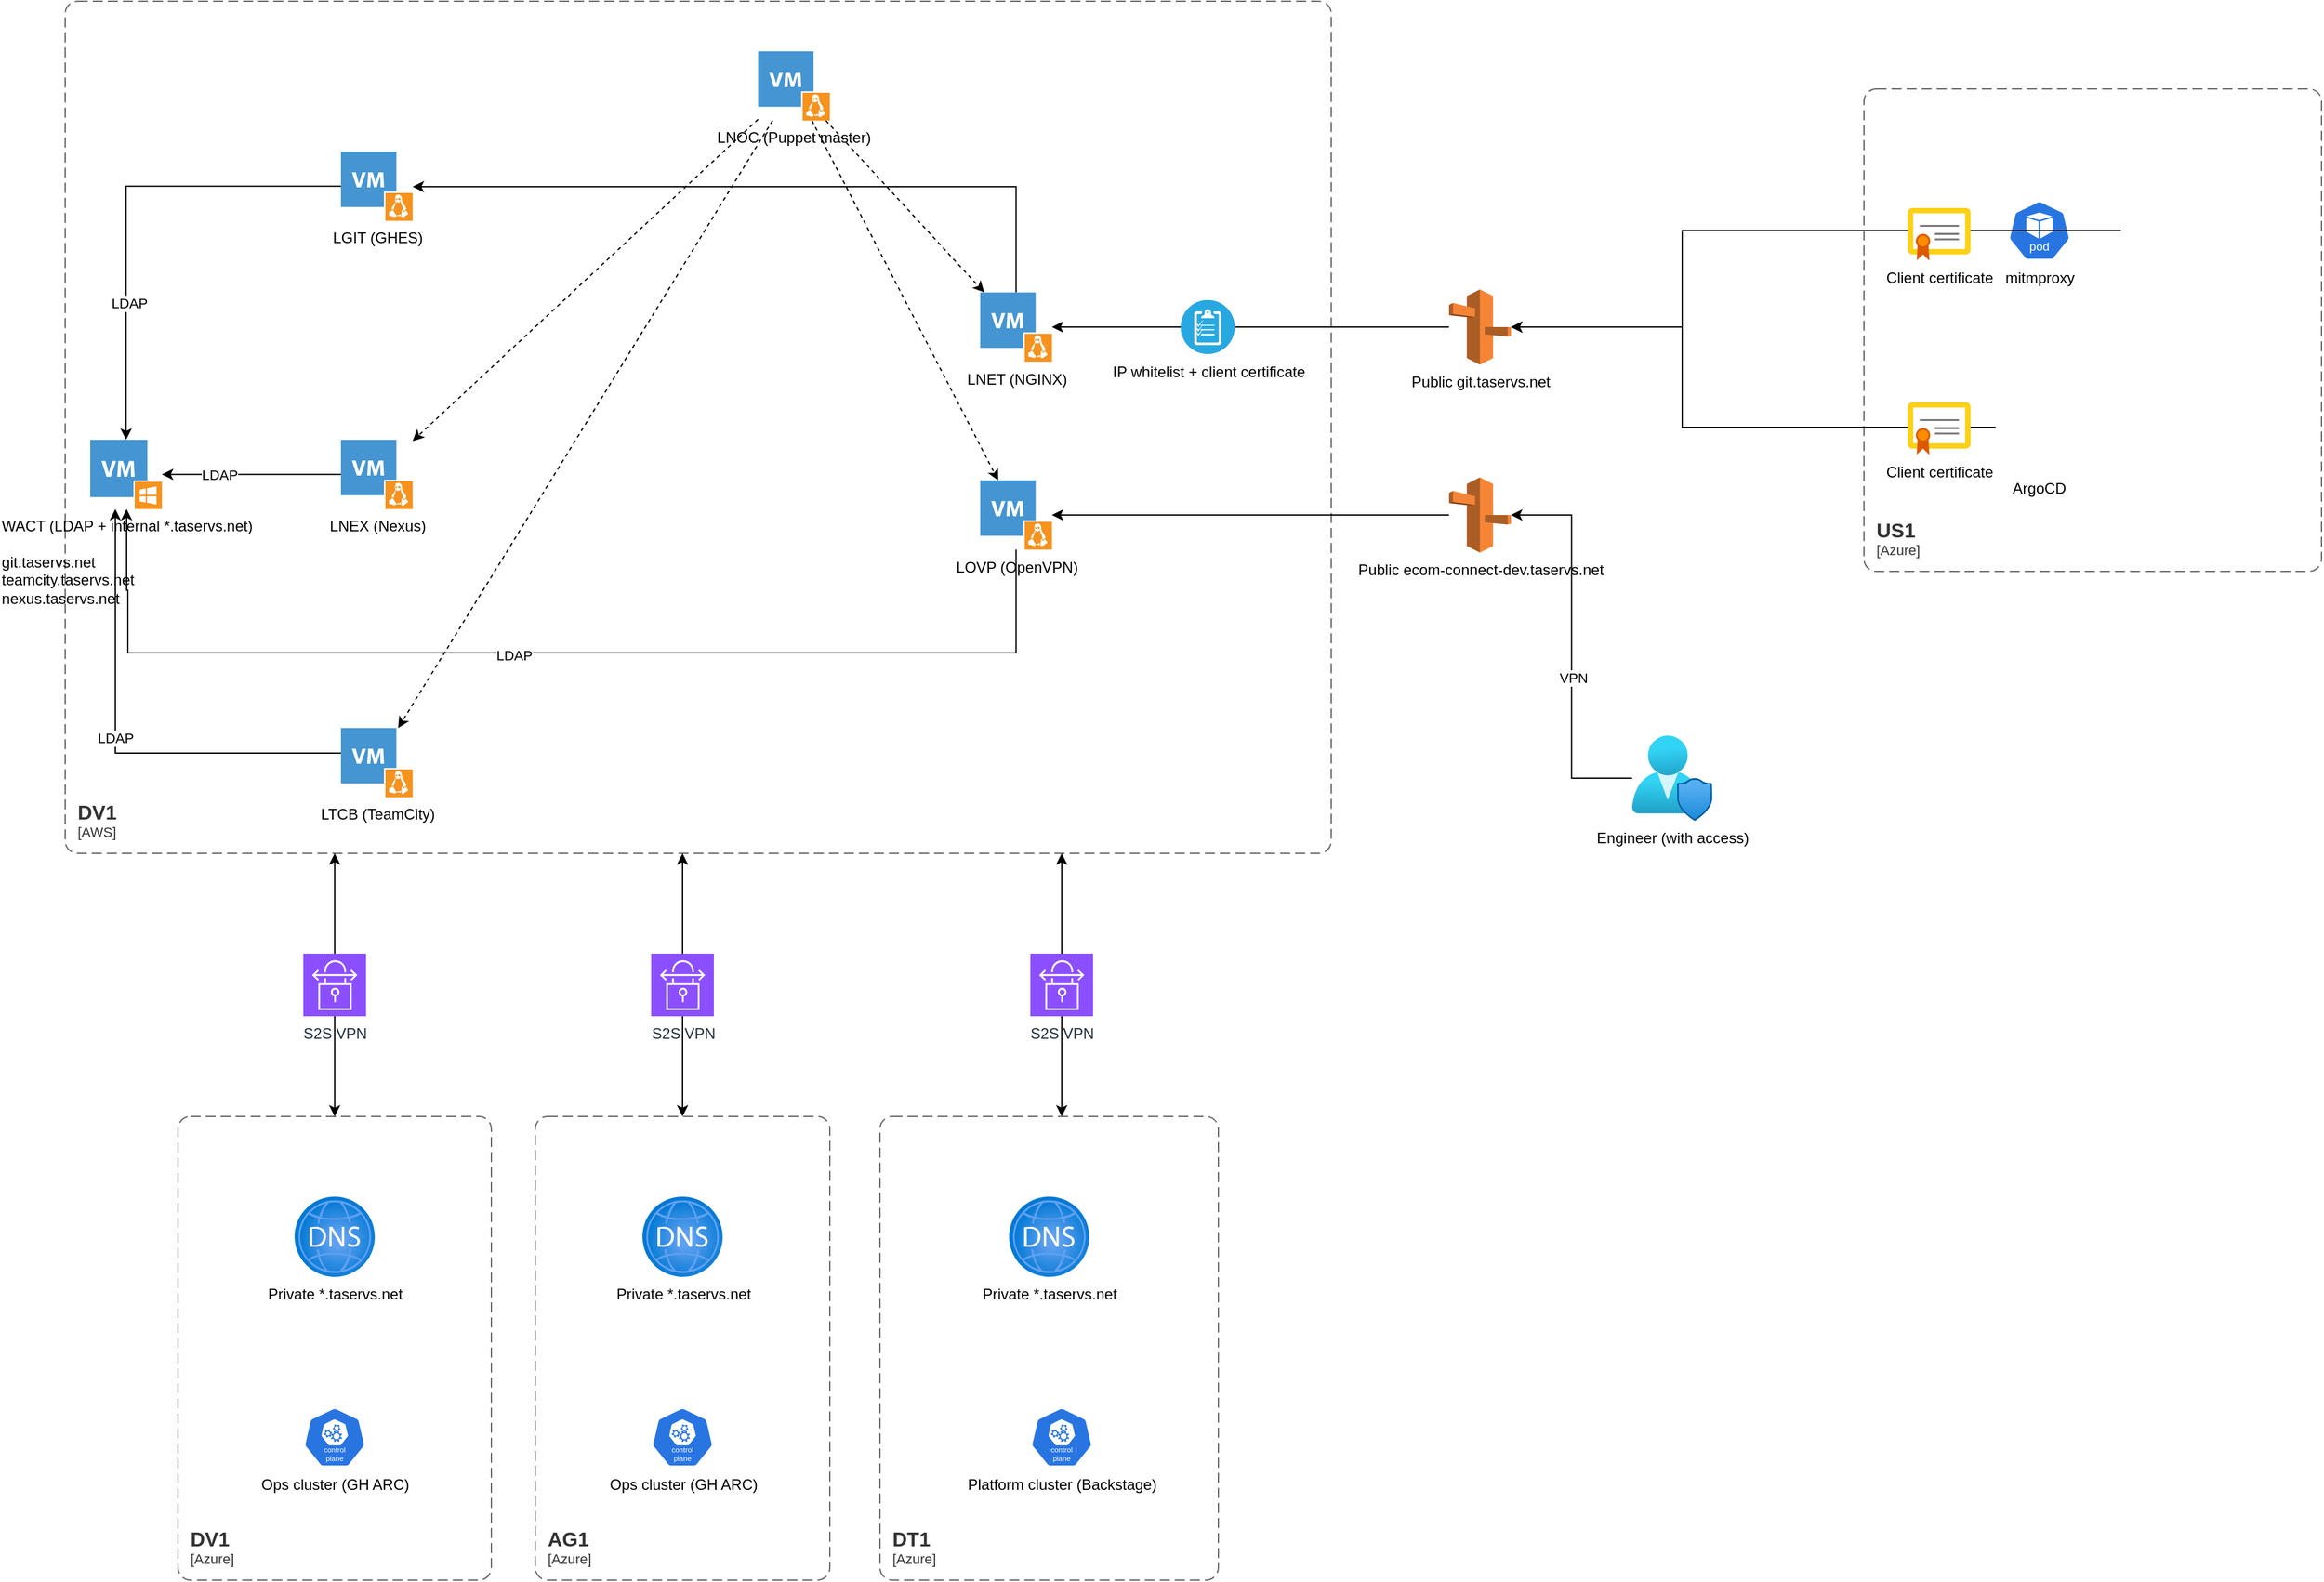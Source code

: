 <mxfile version="26.1.0">
  <diagram name="Page-1" id="5gHTe7L51xCgyEdPg6Vv">
    <mxGraphModel dx="2682" dy="2308" grid="1" gridSize="10" guides="1" tooltips="1" connect="1" arrows="1" fold="1" page="1" pageScale="1" pageWidth="850" pageHeight="1100" math="0" shadow="0">
      <root>
        <mxCell id="0" />
        <mxCell id="1" parent="0" />
        <object placeholders="1" c4Name="DV1" c4Type="SystemScopeBoundary" c4Application="AWS" label="&lt;font style=&quot;font-size: 16px&quot;&gt;&lt;b&gt;&lt;div style=&quot;text-align: left&quot;&gt;%c4Name%&lt;/div&gt;&lt;/b&gt;&lt;/font&gt;&lt;div style=&quot;text-align: left&quot;&gt;[%c4Application%]&lt;/div&gt;" id="JPQwxbyP2aDbhnjHrj1Q-3">
          <mxCell style="rounded=1;fontSize=11;whiteSpace=wrap;html=1;dashed=1;arcSize=20;fillColor=none;strokeColor=#666666;fontColor=#333333;labelBackgroundColor=none;align=left;verticalAlign=bottom;labelBorderColor=none;spacingTop=0;spacing=10;dashPattern=8 4;metaEdit=1;rotatable=0;perimeter=rectanglePerimeter;noLabel=0;labelPadding=0;allowArrows=0;connectable=0;expand=0;recursiveResize=0;editable=1;pointerEvents=0;absoluteArcSize=1;points=[[0.25,0,0],[0.5,0,0],[0.75,0,0],[1,0.25,0],[1,0.5,0],[1,0.75,0],[0.75,1,0],[0.5,1,0],[0.25,1,0],[0,0.75,0],[0,0.5,0],[0,0.25,0]];" vertex="1" parent="1">
            <mxGeometry x="-160" y="-70" width="1010" height="680" as="geometry" />
          </mxCell>
        </object>
        <mxCell id="JPQwxbyP2aDbhnjHrj1Q-35" style="edgeStyle=orthogonalEdgeStyle;rounded=0;orthogonalLoop=1;jettySize=auto;html=1;" edge="1" parent="1" source="JPQwxbyP2aDbhnjHrj1Q-6" target="JPQwxbyP2aDbhnjHrj1Q-10">
          <mxGeometry relative="1" as="geometry">
            <Array as="points">
              <mxPoint x="599" y="78" />
            </Array>
          </mxGeometry>
        </mxCell>
        <mxCell id="JPQwxbyP2aDbhnjHrj1Q-6" value="LNET (NGINX)" style="shadow=0;dashed=0;html=1;strokeColor=none;fillColor=#4495D1;labelPosition=center;verticalLabelPosition=bottom;verticalAlign=top;align=center;outlineConnect=0;shape=mxgraph.veeam.vm_linux;" vertex="1" parent="1">
          <mxGeometry x="570" y="162.4" width="57.2" height="55.2" as="geometry" />
        </mxCell>
        <mxCell id="JPQwxbyP2aDbhnjHrj1Q-7" value="&lt;div&gt;WACT (LDAP + internal *.taservs.net)&lt;/div&gt;&lt;div&gt;&lt;br&gt;&lt;/div&gt;&lt;div align=&quot;left&quot;&gt;git.taservs.net&lt;/div&gt;&lt;div align=&quot;left&quot;&gt;teamcity.taservs.net&lt;/div&gt;&lt;div align=&quot;left&quot;&gt;nexus.taservs.net&lt;/div&gt;" style="shadow=0;dashed=0;html=1;strokeColor=none;fillColor=#4495D1;labelPosition=center;verticalLabelPosition=bottom;verticalAlign=top;align=center;outlineConnect=0;shape=mxgraph.veeam.vm_windows;" vertex="1" parent="1">
          <mxGeometry x="-140" y="280.0" width="57.2" height="55.2" as="geometry" />
        </mxCell>
        <mxCell id="JPQwxbyP2aDbhnjHrj1Q-60" style="edgeStyle=orthogonalEdgeStyle;rounded=0;orthogonalLoop=1;jettySize=auto;html=1;" edge="1" parent="1" source="JPQwxbyP2aDbhnjHrj1Q-8" target="JPQwxbyP2aDbhnjHrj1Q-7">
          <mxGeometry relative="1" as="geometry">
            <mxPoint x="60" y="380" as="targetPoint" />
            <Array as="points">
              <mxPoint x="599" y="450" />
              <mxPoint x="-110" y="450" />
              <mxPoint x="-110" y="400" />
              <mxPoint x="-111" y="400" />
            </Array>
          </mxGeometry>
        </mxCell>
        <mxCell id="JPQwxbyP2aDbhnjHrj1Q-61" value="&lt;div&gt;LDAP&lt;/div&gt;" style="edgeLabel;html=1;align=center;verticalAlign=middle;resizable=0;points=[];" vertex="1" connectable="0" parent="JPQwxbyP2aDbhnjHrj1Q-60">
          <mxGeometry x="0.065" y="2" relative="1" as="geometry">
            <mxPoint as="offset" />
          </mxGeometry>
        </mxCell>
        <mxCell id="JPQwxbyP2aDbhnjHrj1Q-8" value="LOVP (OpenVPN)" style="shadow=0;dashed=0;html=1;strokeColor=none;fillColor=#4495D1;labelPosition=center;verticalLabelPosition=bottom;verticalAlign=top;align=center;outlineConnect=0;shape=mxgraph.veeam.vm_linux;" vertex="1" parent="1">
          <mxGeometry x="570" y="312.4" width="57.2" height="55.2" as="geometry" />
        </mxCell>
        <mxCell id="JPQwxbyP2aDbhnjHrj1Q-55" style="edgeStyle=orthogonalEdgeStyle;rounded=0;orthogonalLoop=1;jettySize=auto;html=1;" edge="1" parent="1" source="JPQwxbyP2aDbhnjHrj1Q-9" target="JPQwxbyP2aDbhnjHrj1Q-7">
          <mxGeometry relative="1" as="geometry">
            <Array as="points">
              <mxPoint x="-120" y="530" />
            </Array>
          </mxGeometry>
        </mxCell>
        <mxCell id="JPQwxbyP2aDbhnjHrj1Q-56" value="LDAP" style="edgeLabel;html=1;align=center;verticalAlign=middle;resizable=0;points=[];" vertex="1" connectable="0" parent="JPQwxbyP2aDbhnjHrj1Q-55">
          <mxGeometry x="0.028" relative="1" as="geometry">
            <mxPoint as="offset" />
          </mxGeometry>
        </mxCell>
        <mxCell id="JPQwxbyP2aDbhnjHrj1Q-9" value="LTCB (TeamCity)" style="shadow=0;dashed=0;html=1;strokeColor=none;fillColor=#4495D1;labelPosition=center;verticalLabelPosition=bottom;verticalAlign=top;align=center;outlineConnect=0;shape=mxgraph.veeam.vm_linux;" vertex="1" parent="1">
          <mxGeometry x="60" y="510" width="57.2" height="55.2" as="geometry" />
        </mxCell>
        <mxCell id="JPQwxbyP2aDbhnjHrj1Q-54" style="edgeStyle=orthogonalEdgeStyle;rounded=0;orthogonalLoop=1;jettySize=auto;html=1;" edge="1" parent="1" source="JPQwxbyP2aDbhnjHrj1Q-10" target="JPQwxbyP2aDbhnjHrj1Q-7">
          <mxGeometry relative="1" as="geometry">
            <mxPoint x="-50" y="280" as="targetPoint" />
          </mxGeometry>
        </mxCell>
        <mxCell id="JPQwxbyP2aDbhnjHrj1Q-57" value="LDAP" style="edgeLabel;html=1;align=center;verticalAlign=middle;resizable=0;points=[];" vertex="1" connectable="0" parent="JPQwxbyP2aDbhnjHrj1Q-54">
          <mxGeometry x="0.416" y="2" relative="1" as="geometry">
            <mxPoint as="offset" />
          </mxGeometry>
        </mxCell>
        <mxCell id="JPQwxbyP2aDbhnjHrj1Q-10" value="LGIT (GHES)" style="shadow=0;dashed=0;html=1;strokeColor=none;fillColor=#4495D1;labelPosition=center;verticalLabelPosition=bottom;verticalAlign=top;align=center;outlineConnect=0;shape=mxgraph.veeam.vm_linux;" vertex="1" parent="1">
          <mxGeometry x="60.0" y="50.0" width="57.2" height="55.2" as="geometry" />
        </mxCell>
        <mxCell id="JPQwxbyP2aDbhnjHrj1Q-69" style="rounded=0;orthogonalLoop=1;jettySize=auto;html=1;dashed=1;" edge="1" parent="1" source="JPQwxbyP2aDbhnjHrj1Q-11" target="JPQwxbyP2aDbhnjHrj1Q-12">
          <mxGeometry relative="1" as="geometry" />
        </mxCell>
        <mxCell id="JPQwxbyP2aDbhnjHrj1Q-70" style="rounded=0;orthogonalLoop=1;jettySize=auto;html=1;dashed=1;" edge="1" parent="1" source="JPQwxbyP2aDbhnjHrj1Q-11" target="JPQwxbyP2aDbhnjHrj1Q-9">
          <mxGeometry relative="1" as="geometry" />
        </mxCell>
        <mxCell id="JPQwxbyP2aDbhnjHrj1Q-71" style="rounded=0;orthogonalLoop=1;jettySize=auto;html=1;dashed=1;" edge="1" parent="1" source="JPQwxbyP2aDbhnjHrj1Q-11" target="JPQwxbyP2aDbhnjHrj1Q-8">
          <mxGeometry relative="1" as="geometry" />
        </mxCell>
        <mxCell id="JPQwxbyP2aDbhnjHrj1Q-72" style="rounded=0;orthogonalLoop=1;jettySize=auto;html=1;dashed=1;" edge="1" parent="1" source="JPQwxbyP2aDbhnjHrj1Q-11" target="JPQwxbyP2aDbhnjHrj1Q-6">
          <mxGeometry relative="1" as="geometry" />
        </mxCell>
        <mxCell id="JPQwxbyP2aDbhnjHrj1Q-11" value="LNOC (Puppet master)" style="shadow=0;dashed=0;html=1;strokeColor=none;fillColor=#4495D1;labelPosition=center;verticalLabelPosition=bottom;verticalAlign=top;align=center;outlineConnect=0;shape=mxgraph.veeam.vm_linux;" vertex="1" parent="1">
          <mxGeometry x="392.8" y="-30" width="57.2" height="55.2" as="geometry" />
        </mxCell>
        <mxCell id="JPQwxbyP2aDbhnjHrj1Q-58" style="edgeStyle=orthogonalEdgeStyle;rounded=0;orthogonalLoop=1;jettySize=auto;html=1;" edge="1" parent="1" source="JPQwxbyP2aDbhnjHrj1Q-12" target="JPQwxbyP2aDbhnjHrj1Q-7">
          <mxGeometry relative="1" as="geometry" />
        </mxCell>
        <mxCell id="JPQwxbyP2aDbhnjHrj1Q-59" value="LDAP" style="edgeLabel;html=1;align=center;verticalAlign=middle;resizable=0;points=[];" vertex="1" connectable="0" parent="JPQwxbyP2aDbhnjHrj1Q-58">
          <mxGeometry x="0.358" relative="1" as="geometry">
            <mxPoint as="offset" />
          </mxGeometry>
        </mxCell>
        <mxCell id="JPQwxbyP2aDbhnjHrj1Q-12" value="LNEX (Nexus)" style="shadow=0;dashed=0;html=1;strokeColor=none;fillColor=#4495D1;labelPosition=center;verticalLabelPosition=bottom;verticalAlign=top;align=center;outlineConnect=0;shape=mxgraph.veeam.vm_linux;" vertex="1" parent="1">
          <mxGeometry x="60.0" y="280" width="57.2" height="55.2" as="geometry" />
        </mxCell>
        <object placeholders="1" c4Name="AG1" c4Type="SystemScopeBoundary" c4Application="Azure" label="&lt;font style=&quot;font-size: 16px&quot;&gt;&lt;b&gt;&lt;div style=&quot;text-align: left&quot;&gt;%c4Name%&lt;/div&gt;&lt;/b&gt;&lt;/font&gt;&lt;div style=&quot;text-align: left&quot;&gt;[%c4Application%]&lt;/div&gt;" id="JPQwxbyP2aDbhnjHrj1Q-13">
          <mxCell style="rounded=1;fontSize=11;whiteSpace=wrap;html=1;dashed=1;arcSize=20;fillColor=none;strokeColor=#666666;fontColor=#333333;labelBackgroundColor=none;align=left;verticalAlign=bottom;labelBorderColor=none;spacingTop=0;spacing=10;dashPattern=8 4;metaEdit=1;rotatable=0;perimeter=rectanglePerimeter;noLabel=0;labelPadding=0;allowArrows=0;connectable=0;expand=0;recursiveResize=0;editable=1;pointerEvents=0;absoluteArcSize=1;points=[[0.25,0,0],[0.5,0,0],[0.75,0,0],[1,0.25,0],[1,0.5,0],[1,0.75,0],[0.75,1,0],[0.5,1,0],[0.25,1,0],[0,0.75,0],[0,0.5,0],[0,0.25,0]];" vertex="1" parent="1">
            <mxGeometry x="215" y="820" width="235" height="370" as="geometry" />
          </mxCell>
        </object>
        <object placeholders="1" c4Name="DT1" c4Type="SystemScopeBoundary" c4Application="Azure" label="&lt;font style=&quot;font-size: 16px&quot;&gt;&lt;b&gt;&lt;div style=&quot;text-align: left&quot;&gt;%c4Name%&lt;/div&gt;&lt;/b&gt;&lt;/font&gt;&lt;div style=&quot;text-align: left&quot;&gt;[%c4Application%]&lt;/div&gt;" id="JPQwxbyP2aDbhnjHrj1Q-14">
          <mxCell style="rounded=1;fontSize=11;whiteSpace=wrap;html=1;dashed=1;arcSize=20;fillColor=none;strokeColor=#666666;fontColor=#333333;labelBackgroundColor=none;align=left;verticalAlign=bottom;labelBorderColor=none;spacingTop=0;spacing=10;dashPattern=8 4;metaEdit=1;rotatable=0;perimeter=rectanglePerimeter;noLabel=0;labelPadding=0;allowArrows=0;connectable=0;expand=0;recursiveResize=0;editable=1;pointerEvents=0;absoluteArcSize=1;points=[[0.25,0,0],[0.5,0,0],[0.75,0,0],[1,0.25,0],[1,0.5,0],[1,0.75,0],[0.75,1,0],[0.5,1,0],[0.25,1,0],[0,0.75,0],[0,0.5,0],[0,0.25,0]];" vertex="1" parent="1">
            <mxGeometry x="490" y="820" width="270" height="370" as="geometry" />
          </mxCell>
        </object>
        <object placeholders="1" c4Name="DV1" c4Type="SystemScopeBoundary" c4Application="Azure" label="&lt;font style=&quot;font-size: 16px&quot;&gt;&lt;b&gt;&lt;div style=&quot;text-align: left&quot;&gt;%c4Name%&lt;/div&gt;&lt;/b&gt;&lt;/font&gt;&lt;div style=&quot;text-align: left&quot;&gt;[%c4Application%]&lt;/div&gt;" id="JPQwxbyP2aDbhnjHrj1Q-15">
          <mxCell style="rounded=1;fontSize=11;whiteSpace=wrap;html=1;dashed=1;arcSize=20;fillColor=none;strokeColor=#666666;fontColor=#333333;labelBackgroundColor=none;align=left;verticalAlign=bottom;labelBorderColor=none;spacingTop=0;spacing=10;dashPattern=8 4;metaEdit=1;rotatable=0;perimeter=rectanglePerimeter;noLabel=0;labelPadding=0;allowArrows=0;connectable=0;expand=0;recursiveResize=0;editable=1;pointerEvents=0;absoluteArcSize=1;points=[[0.25,0,0],[0.5,0,0],[0.75,0,0],[1,0.25,0],[1,0.5,0],[1,0.75,0],[0.75,1,0],[0.5,1,0],[0.25,1,0],[0,0.75,0],[0,0.5,0],[0,0.25,0]];" vertex="1" parent="1">
            <mxGeometry x="-70" y="820" width="250" height="370" as="geometry" />
          </mxCell>
        </object>
        <mxCell id="JPQwxbyP2aDbhnjHrj1Q-22" style="edgeStyle=orthogonalEdgeStyle;rounded=0;orthogonalLoop=1;jettySize=auto;html=1;exitX=0.5;exitY=0;exitDx=0;exitDy=0;exitPerimeter=0;" edge="1" parent="1" source="JPQwxbyP2aDbhnjHrj1Q-16">
          <mxGeometry relative="1" as="geometry">
            <mxPoint x="55" y="610" as="targetPoint" />
          </mxGeometry>
        </mxCell>
        <mxCell id="JPQwxbyP2aDbhnjHrj1Q-24" style="edgeStyle=orthogonalEdgeStyle;rounded=0;orthogonalLoop=1;jettySize=auto;html=1;" edge="1" parent="1" source="JPQwxbyP2aDbhnjHrj1Q-16">
          <mxGeometry relative="1" as="geometry">
            <mxPoint x="55" y="820" as="targetPoint" />
          </mxGeometry>
        </mxCell>
        <mxCell id="JPQwxbyP2aDbhnjHrj1Q-16" value="S2S VPN" style="sketch=0;points=[[0,0,0],[0.25,0,0],[0.5,0,0],[0.75,0,0],[1,0,0],[0,1,0],[0.25,1,0],[0.5,1,0],[0.75,1,0],[1,1,0],[0,0.25,0],[0,0.5,0],[0,0.75,0],[1,0.25,0],[1,0.5,0],[1,0.75,0]];outlineConnect=0;fontColor=#232F3E;fillColor=#8C4FFF;strokeColor=#ffffff;dashed=0;verticalLabelPosition=bottom;verticalAlign=top;align=center;html=1;fontSize=12;fontStyle=0;aspect=fixed;shape=mxgraph.aws4.resourceIcon;resIcon=mxgraph.aws4.site_to_site_vpn;" vertex="1" parent="1">
          <mxGeometry x="30" y="690" width="50" height="50" as="geometry" />
        </mxCell>
        <mxCell id="JPQwxbyP2aDbhnjHrj1Q-25" style="edgeStyle=orthogonalEdgeStyle;rounded=0;orthogonalLoop=1;jettySize=auto;html=1;" edge="1" parent="1" source="JPQwxbyP2aDbhnjHrj1Q-17">
          <mxGeometry relative="1" as="geometry">
            <mxPoint x="332.5" y="610" as="targetPoint" />
          </mxGeometry>
        </mxCell>
        <mxCell id="JPQwxbyP2aDbhnjHrj1Q-26" style="edgeStyle=orthogonalEdgeStyle;rounded=0;orthogonalLoop=1;jettySize=auto;html=1;" edge="1" parent="1" source="JPQwxbyP2aDbhnjHrj1Q-17">
          <mxGeometry relative="1" as="geometry">
            <mxPoint x="332.5" y="820" as="targetPoint" />
          </mxGeometry>
        </mxCell>
        <mxCell id="JPQwxbyP2aDbhnjHrj1Q-17" value="S2S VPN" style="sketch=0;points=[[0,0,0],[0.25,0,0],[0.5,0,0],[0.75,0,0],[1,0,0],[0,1,0],[0.25,1,0],[0.5,1,0],[0.75,1,0],[1,1,0],[0,0.25,0],[0,0.5,0],[0,0.75,0],[1,0.25,0],[1,0.5,0],[1,0.75,0]];outlineConnect=0;fontColor=#232F3E;fillColor=#8C4FFF;strokeColor=#ffffff;dashed=0;verticalLabelPosition=bottom;verticalAlign=top;align=center;html=1;fontSize=12;fontStyle=0;aspect=fixed;shape=mxgraph.aws4.resourceIcon;resIcon=mxgraph.aws4.site_to_site_vpn;" vertex="1" parent="1">
          <mxGeometry x="307.5" y="690" width="50" height="50" as="geometry" />
        </mxCell>
        <mxCell id="JPQwxbyP2aDbhnjHrj1Q-27" style="edgeStyle=orthogonalEdgeStyle;rounded=0;orthogonalLoop=1;jettySize=auto;html=1;" edge="1" parent="1" source="JPQwxbyP2aDbhnjHrj1Q-18">
          <mxGeometry relative="1" as="geometry">
            <mxPoint x="635" y="610" as="targetPoint" />
          </mxGeometry>
        </mxCell>
        <mxCell id="JPQwxbyP2aDbhnjHrj1Q-28" style="edgeStyle=orthogonalEdgeStyle;rounded=0;orthogonalLoop=1;jettySize=auto;html=1;" edge="1" parent="1" source="JPQwxbyP2aDbhnjHrj1Q-18">
          <mxGeometry relative="1" as="geometry">
            <mxPoint x="635" y="820" as="targetPoint" />
          </mxGeometry>
        </mxCell>
        <mxCell id="JPQwxbyP2aDbhnjHrj1Q-18" value="S2S VPN" style="sketch=0;points=[[0,0,0],[0.25,0,0],[0.5,0,0],[0.75,0,0],[1,0,0],[0,1,0],[0.25,1,0],[0.5,1,0],[0.75,1,0],[1,1,0],[0,0.25,0],[0,0.5,0],[0,0.75,0],[1,0.25,0],[1,0.5,0],[1,0.75,0]];outlineConnect=0;fontColor=#232F3E;fillColor=#8C4FFF;strokeColor=#ffffff;dashed=0;verticalLabelPosition=bottom;verticalAlign=top;align=center;html=1;fontSize=12;fontStyle=0;aspect=fixed;shape=mxgraph.aws4.resourceIcon;resIcon=mxgraph.aws4.site_to_site_vpn;" vertex="1" parent="1">
          <mxGeometry x="610" y="690" width="50" height="50" as="geometry" />
        </mxCell>
        <mxCell id="JPQwxbyP2aDbhnjHrj1Q-19" value="Ops cluster (GH ARC)" style="aspect=fixed;sketch=0;html=1;dashed=0;whitespace=wrap;verticalLabelPosition=bottom;verticalAlign=top;fillColor=#2875E2;strokeColor=#ffffff;points=[[0.005,0.63,0],[0.1,0.2,0],[0.9,0.2,0],[0.5,0,0],[0.995,0.63,0],[0.72,0.99,0],[0.5,1,0],[0.28,0.99,0]];shape=mxgraph.kubernetes.icon2;kubernetesLabel=1;prIcon=control_plane" vertex="1" parent="1">
          <mxGeometry x="30" y="1052" width="50" height="48" as="geometry" />
        </mxCell>
        <mxCell id="JPQwxbyP2aDbhnjHrj1Q-20" value="Ops cluster (GH ARC)" style="aspect=fixed;sketch=0;html=1;dashed=0;whitespace=wrap;verticalLabelPosition=bottom;verticalAlign=top;fillColor=#2875E2;strokeColor=#ffffff;points=[[0.005,0.63,0],[0.1,0.2,0],[0.9,0.2,0],[0.5,0,0],[0.995,0.63,0],[0.72,0.99,0],[0.5,1,0],[0.28,0.99,0]];shape=mxgraph.kubernetes.icon2;kubernetesLabel=1;prIcon=control_plane" vertex="1" parent="1">
          <mxGeometry x="307.5" y="1052" width="50" height="48" as="geometry" />
        </mxCell>
        <mxCell id="JPQwxbyP2aDbhnjHrj1Q-21" value="Platform cluster (Backstage)" style="aspect=fixed;sketch=0;html=1;dashed=0;whitespace=wrap;verticalLabelPosition=bottom;verticalAlign=top;fillColor=#2875E2;strokeColor=#ffffff;points=[[0.005,0.63,0],[0.1,0.2,0],[0.9,0.2,0],[0.5,0,0],[0.995,0.63,0],[0.72,0.99,0],[0.5,1,0],[0.28,0.99,0]];shape=mxgraph.kubernetes.icon2;kubernetesLabel=1;prIcon=control_plane" vertex="1" parent="1">
          <mxGeometry x="610" y="1052" width="50" height="48" as="geometry" />
        </mxCell>
        <mxCell id="JPQwxbyP2aDbhnjHrj1Q-34" style="edgeStyle=orthogonalEdgeStyle;rounded=0;orthogonalLoop=1;jettySize=auto;html=1;" edge="1" parent="1" source="JPQwxbyP2aDbhnjHrj1Q-31" target="JPQwxbyP2aDbhnjHrj1Q-6">
          <mxGeometry relative="1" as="geometry" />
        </mxCell>
        <mxCell id="JPQwxbyP2aDbhnjHrj1Q-31" value="&lt;div&gt;Public git.taservs.net&lt;/div&gt;" style="outlineConnect=0;dashed=0;verticalLabelPosition=bottom;verticalAlign=top;align=center;html=1;shape=mxgraph.aws3.route_53;fillColor=#F58536;gradientColor=none;" vertex="1" parent="1">
          <mxGeometry x="943.97" y="160" width="49.47" height="60" as="geometry" />
        </mxCell>
        <mxCell id="JPQwxbyP2aDbhnjHrj1Q-33" style="edgeStyle=orthogonalEdgeStyle;rounded=0;orthogonalLoop=1;jettySize=auto;html=1;" edge="1" parent="1" source="JPQwxbyP2aDbhnjHrj1Q-32" target="JPQwxbyP2aDbhnjHrj1Q-8">
          <mxGeometry relative="1" as="geometry" />
        </mxCell>
        <mxCell id="JPQwxbyP2aDbhnjHrj1Q-32" value="Public ecom-connect-dev.taservs.net" style="outlineConnect=0;dashed=0;verticalLabelPosition=bottom;verticalAlign=top;align=center;html=1;shape=mxgraph.aws3.route_53;fillColor=#F58536;gradientColor=none;" vertex="1" parent="1">
          <mxGeometry x="943.97" y="310" width="49.47" height="60" as="geometry" />
        </mxCell>
        <object placeholders="1" c4Name="US1" c4Type="SystemScopeBoundary" c4Application="Azure" label="&lt;font style=&quot;font-size: 16px&quot;&gt;&lt;b&gt;&lt;div style=&quot;text-align: left&quot;&gt;%c4Name%&lt;/div&gt;&lt;/b&gt;&lt;/font&gt;&lt;div style=&quot;text-align: left&quot;&gt;[%c4Application%]&lt;/div&gt;" id="JPQwxbyP2aDbhnjHrj1Q-36">
          <mxCell style="rounded=1;fontSize=11;whiteSpace=wrap;html=1;dashed=1;arcSize=20;fillColor=none;strokeColor=#666666;fontColor=#333333;labelBackgroundColor=none;align=left;verticalAlign=bottom;labelBorderColor=none;spacingTop=0;spacing=10;dashPattern=8 4;metaEdit=1;rotatable=0;perimeter=rectanglePerimeter;noLabel=0;labelPadding=0;allowArrows=0;connectable=0;expand=0;recursiveResize=0;editable=1;pointerEvents=0;absoluteArcSize=1;points=[[0.25,0,0],[0.5,0,0],[0.75,0,0],[1,0.25,0],[1,0.5,0],[1,0.75,0],[0.75,1,0],[0.5,1,0],[0.25,1,0],[0,0.75,0],[0,0.5,0],[0,0.25,0]];" vertex="1" parent="1">
            <mxGeometry x="1275" width="365" height="385" as="geometry" />
          </mxCell>
        </object>
        <mxCell id="JPQwxbyP2aDbhnjHrj1Q-43" style="edgeStyle=orthogonalEdgeStyle;rounded=0;orthogonalLoop=1;jettySize=auto;html=1;entryX=1;entryY=0.5;entryDx=0;entryDy=0;entryPerimeter=0;exitX=0;exitY=0.5;exitDx=0;exitDy=0;" edge="1" parent="1" source="JPQwxbyP2aDbhnjHrj1Q-62" target="JPQwxbyP2aDbhnjHrj1Q-31">
          <mxGeometry relative="1" as="geometry">
            <mxPoint x="1375" y="270" as="sourcePoint" />
            <Array as="points">
              <mxPoint x="1130" y="270" />
              <mxPoint x="1130" y="190" />
            </Array>
          </mxGeometry>
        </mxCell>
        <mxCell id="JPQwxbyP2aDbhnjHrj1Q-44" value="Engineer (with access)" style="image;aspect=fixed;html=1;points=[];align=center;fontSize=12;image=img/lib/azure2/management_governance/User_Privacy.svg;" vertex="1" parent="1">
          <mxGeometry x="1090" y="516" width="64" height="68" as="geometry" />
        </mxCell>
        <mxCell id="JPQwxbyP2aDbhnjHrj1Q-45" style="edgeStyle=orthogonalEdgeStyle;rounded=0;orthogonalLoop=1;jettySize=auto;html=1;entryX=1;entryY=0.5;entryDx=0;entryDy=0;entryPerimeter=0;" edge="1" parent="1" source="JPQwxbyP2aDbhnjHrj1Q-44" target="JPQwxbyP2aDbhnjHrj1Q-32">
          <mxGeometry relative="1" as="geometry" />
        </mxCell>
        <mxCell id="JPQwxbyP2aDbhnjHrj1Q-49" value="VPN" style="edgeLabel;html=1;align=center;verticalAlign=middle;resizable=0;points=[];" vertex="1" connectable="0" parent="JPQwxbyP2aDbhnjHrj1Q-45">
          <mxGeometry x="-0.155" relative="1" as="geometry">
            <mxPoint x="1" y="1" as="offset" />
          </mxGeometry>
        </mxCell>
        <mxCell id="JPQwxbyP2aDbhnjHrj1Q-62" value="ArgoCD" style="shape=image;verticalLabelPosition=bottom;labelBackgroundColor=default;verticalAlign=top;aspect=fixed;imageAspect=0;image=https://icon.icepanel.io/Technology/svg/Argo-CD.svg;" vertex="1" parent="1">
          <mxGeometry x="1380" y="235" width="70" height="70" as="geometry" />
        </mxCell>
        <mxCell id="JPQwxbyP2aDbhnjHrj1Q-63" value="" style="shape=image;verticalLabelPosition=bottom;labelBackgroundColor=default;verticalAlign=top;aspect=fixed;imageAspect=0;image=https://upload.wikimedia.org/wikipedia/commons/thumb/e/e9/Jenkins_logo.svg/1200px-Jenkins_logo.svg.png;" vertex="1" parent="1">
          <mxGeometry x="1480" y="75" width="55.04" height="76" as="geometry" />
        </mxCell>
        <mxCell id="JPQwxbyP2aDbhnjHrj1Q-41" value="Client certificate" style="image;sketch=0;aspect=fixed;html=1;points=[];align=center;fontSize=12;image=img/lib/mscae/Certificate.svg;" vertex="1" parent="1">
          <mxGeometry x="1310" y="250" width="50" height="42" as="geometry" />
        </mxCell>
        <mxCell id="JPQwxbyP2aDbhnjHrj1Q-65" value="mitmproxy" style="aspect=fixed;sketch=0;html=1;dashed=0;whitespace=wrap;verticalLabelPosition=bottom;verticalAlign=top;fillColor=#2875E2;strokeColor=#ffffff;points=[[0.005,0.63,0],[0.1,0.2,0],[0.9,0.2,0],[0.5,0,0],[0.995,0.63,0],[0.72,0.99,0],[0.5,1,0],[0.28,0.99,0]];shape=mxgraph.kubernetes.icon2;kubernetesLabel=1;prIcon=pod" vertex="1" parent="1">
          <mxGeometry x="1390" y="89" width="50" height="48" as="geometry" />
        </mxCell>
        <mxCell id="JPQwxbyP2aDbhnjHrj1Q-66" style="edgeStyle=orthogonalEdgeStyle;rounded=0;orthogonalLoop=1;jettySize=auto;html=1;entryX=1;entryY=0.5;entryDx=0;entryDy=0;entryPerimeter=0;" edge="1" parent="1" source="JPQwxbyP2aDbhnjHrj1Q-63" target="JPQwxbyP2aDbhnjHrj1Q-31">
          <mxGeometry relative="1" as="geometry">
            <Array as="points">
              <mxPoint x="1130" y="113" />
              <mxPoint x="1130" y="190" />
            </Array>
          </mxGeometry>
        </mxCell>
        <mxCell id="JPQwxbyP2aDbhnjHrj1Q-64" value="Client certificate" style="image;sketch=0;aspect=fixed;html=1;points=[];align=center;fontSize=12;image=img/lib/mscae/Certificate.svg;" vertex="1" parent="1">
          <mxGeometry x="1310" y="95" width="50" height="42" as="geometry" />
        </mxCell>
        <mxCell id="JPQwxbyP2aDbhnjHrj1Q-68" value="IP whitelist + client certificate" style="fillColor=#28A8E0;verticalLabelPosition=bottom;sketch=0;html=1;strokeColor=#ffffff;verticalAlign=top;align=center;points=[[0.145,0.145,0],[0.5,0,0],[0.855,0.145,0],[1,0.5,0],[0.855,0.855,0],[0.5,1,0],[0.145,0.855,0],[0,0.5,0]];pointerEvents=1;shape=mxgraph.cisco_safe.compositeIcon;bgIcon=ellipse;resIcon=mxgraph.cisco_safe.capability.policy_configuration;" vertex="1" parent="1">
          <mxGeometry x="730" y="168.5" width="43" height="43" as="geometry" />
        </mxCell>
        <mxCell id="JPQwxbyP2aDbhnjHrj1Q-73" value="Private *.taservs.net" style="image;aspect=fixed;html=1;points=[];align=center;fontSize=12;image=img/lib/azure2/networking/DNS_Zones.svg;" vertex="1" parent="1">
          <mxGeometry x="23" y="884" width="64" height="64" as="geometry" />
        </mxCell>
        <mxCell id="JPQwxbyP2aDbhnjHrj1Q-74" value="Private *.taservs.net" style="image;aspect=fixed;html=1;points=[];align=center;fontSize=12;image=img/lib/azure2/networking/DNS_Zones.svg;" vertex="1" parent="1">
          <mxGeometry x="300.5" y="884" width="64" height="64" as="geometry" />
        </mxCell>
        <mxCell id="JPQwxbyP2aDbhnjHrj1Q-75" value="Private *.taservs.net" style="image;aspect=fixed;html=1;points=[];align=center;fontSize=12;image=img/lib/azure2/networking/DNS_Zones.svg;" vertex="1" parent="1">
          <mxGeometry x="593" y="884" width="64" height="64" as="geometry" />
        </mxCell>
      </root>
    </mxGraphModel>
  </diagram>
</mxfile>
